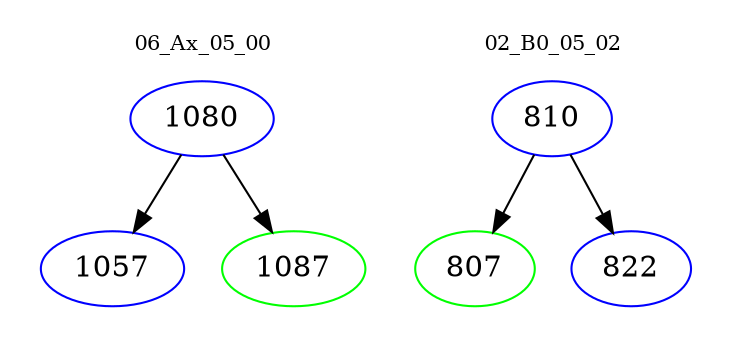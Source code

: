 digraph{
subgraph cluster_0 {
color = white
label = "06_Ax_05_00";
fontsize=10;
T0_1080 [label="1080", color="blue"]
T0_1080 -> T0_1057 [color="black"]
T0_1057 [label="1057", color="blue"]
T0_1080 -> T0_1087 [color="black"]
T0_1087 [label="1087", color="green"]
}
subgraph cluster_1 {
color = white
label = "02_B0_05_02";
fontsize=10;
T1_810 [label="810", color="blue"]
T1_810 -> T1_807 [color="black"]
T1_807 [label="807", color="green"]
T1_810 -> T1_822 [color="black"]
T1_822 [label="822", color="blue"]
}
}
